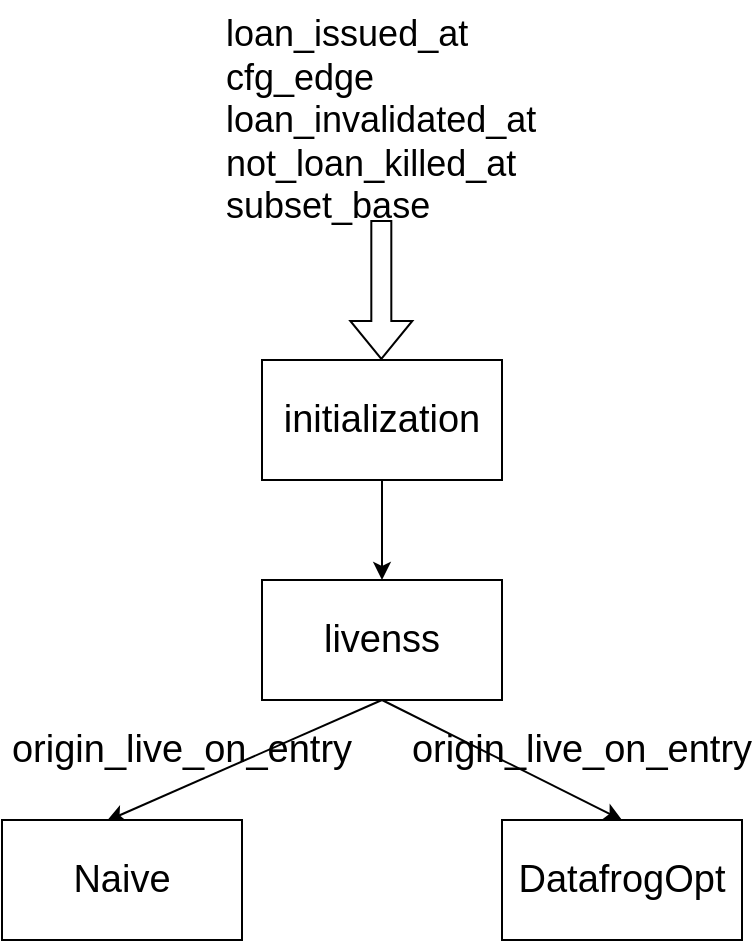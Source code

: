 <mxfile version="15.4.0" type="device"><diagram id="Ai7tRYhgeo6L1ZcIk8qO" name="Page-1"><mxGraphModel dx="1422" dy="1925" grid="1" gridSize="10" guides="1" tooltips="1" connect="1" arrows="1" fold="1" page="1" pageScale="1" pageWidth="850" pageHeight="1100" math="0" shadow="0"><root><mxCell id="0"/><mxCell id="1" parent="0"/><mxCell id="ENJsW5BzbMOg0Qzuz5IX-10" style="edgeStyle=none;rounded=0;orthogonalLoop=1;jettySize=auto;html=1;exitX=0.5;exitY=1;exitDx=0;exitDy=0;entryX=0.5;entryY=0;entryDx=0;entryDy=0;fontSize=19;" parent="1" source="ENJsW5BzbMOg0Qzuz5IX-1" target="ENJsW5BzbMOg0Qzuz5IX-3" edge="1"><mxGeometry relative="1" as="geometry"/></mxCell><mxCell id="ENJsW5BzbMOg0Qzuz5IX-1" value="" style="rounded=0;whiteSpace=wrap;html=1;" parent="1" vertex="1"><mxGeometry x="280" y="150" width="120" height="60" as="geometry"/></mxCell><mxCell id="ENJsW5BzbMOg0Qzuz5IX-2" value="initialization" style="text;html=1;strokeColor=none;fillColor=none;align=center;verticalAlign=middle;whiteSpace=wrap;rounded=0;fontSize=19;" parent="1" vertex="1"><mxGeometry x="295" y="162.5" width="90" height="35" as="geometry"/></mxCell><mxCell id="ENJsW5BzbMOg0Qzuz5IX-14" style="edgeStyle=none;rounded=0;orthogonalLoop=1;jettySize=auto;html=1;exitX=0.5;exitY=1;exitDx=0;exitDy=0;entryX=0.5;entryY=0;entryDx=0;entryDy=0;fontSize=19;" parent="1" source="ENJsW5BzbMOg0Qzuz5IX-3" target="ENJsW5BzbMOg0Qzuz5IX-6" edge="1"><mxGeometry relative="1" as="geometry"/></mxCell><mxCell id="ENJsW5BzbMOg0Qzuz5IX-3" value="" style="rounded=0;whiteSpace=wrap;html=1;fontSize=19;" parent="1" vertex="1"><mxGeometry x="280" y="260" width="120" height="60" as="geometry"/></mxCell><mxCell id="ENJsW5BzbMOg0Qzuz5IX-13" style="edgeStyle=none;rounded=0;orthogonalLoop=1;jettySize=auto;html=1;entryX=0.437;entryY=0.007;entryDx=0;entryDy=0;entryPerimeter=0;fontSize=19;exitX=0.5;exitY=1;exitDx=0;exitDy=0;" parent="1" source="ENJsW5BzbMOg0Qzuz5IX-3" target="ENJsW5BzbMOg0Qzuz5IX-5" edge="1"><mxGeometry relative="1" as="geometry"/></mxCell><mxCell id="ENJsW5BzbMOg0Qzuz5IX-4" value="livenss" style="text;html=1;strokeColor=none;fillColor=none;align=center;verticalAlign=middle;whiteSpace=wrap;rounded=0;fontSize=19;" parent="1" vertex="1"><mxGeometry x="310" y="275" width="60" height="30" as="geometry"/></mxCell><mxCell id="ENJsW5BzbMOg0Qzuz5IX-5" value="Naive" style="rounded=0;whiteSpace=wrap;html=1;fontSize=19;" parent="1" vertex="1"><mxGeometry x="150" y="380" width="120" height="60" as="geometry"/></mxCell><mxCell id="ENJsW5BzbMOg0Qzuz5IX-6" value="DatafrogOpt" style="rounded=0;whiteSpace=wrap;html=1;fontSize=19;" parent="1" vertex="1"><mxGeometry x="400" y="380" width="120" height="60" as="geometry"/></mxCell><mxCell id="ENJsW5BzbMOg0Qzuz5IX-15" value="origin_live_on_entry" style="text;html=1;strokeColor=none;fillColor=none;align=center;verticalAlign=middle;whiteSpace=wrap;rounded=0;fontSize=19;" parent="1" vertex="1"><mxGeometry x="210" y="330" width="60" height="30" as="geometry"/></mxCell><mxCell id="ENJsW5BzbMOg0Qzuz5IX-17" value="origin_live_on_entry" style="text;html=1;strokeColor=none;fillColor=none;align=center;verticalAlign=middle;whiteSpace=wrap;rounded=0;fontSize=19;" parent="1" vertex="1"><mxGeometry x="410" y="330" width="60" height="30" as="geometry"/></mxCell><mxCell id="_xoYLOEia9Aa2XPlmyef-1" value="loan_issued_at&lt;br&gt;cfg_edge&lt;br&gt;loan_invalidated_at&amp;nbsp;&lt;br&gt;not_loan_killed_at&lt;br&gt;subset_base" style="text;whiteSpace=wrap;html=1;fontSize=18;" parent="1" vertex="1"><mxGeometry x="260" y="-30" width="230" height="120" as="geometry"/></mxCell><mxCell id="_xoYLOEia9Aa2XPlmyef-3" value="" style="shape=flexArrow;endArrow=classic;html=1;rounded=0;fontSize=18;edgeStyle=orthogonalEdgeStyle;" parent="1" edge="1"><mxGeometry width="50" height="50" relative="1" as="geometry"><mxPoint x="339.66" y="80" as="sourcePoint"/><mxPoint x="339.66" y="150" as="targetPoint"/></mxGeometry></mxCell></root></mxGraphModel></diagram></mxfile>
